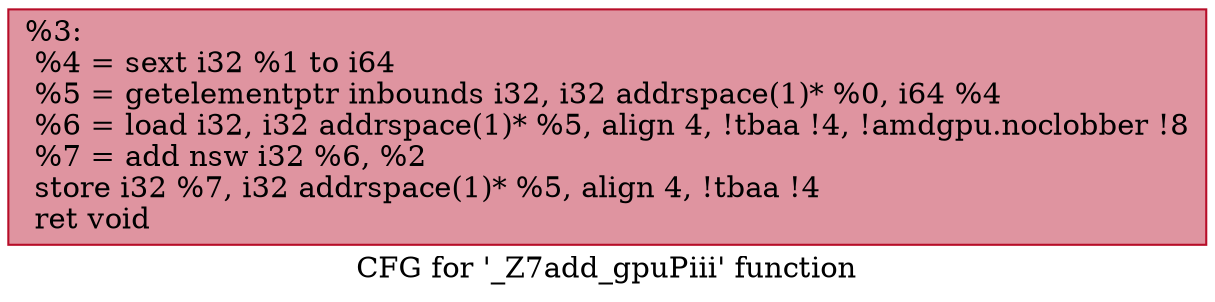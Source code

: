 digraph "CFG for '_Z7add_gpuPiii' function" {
	label="CFG for '_Z7add_gpuPiii' function";

	Node0x46a5a50 [shape=record,color="#b70d28ff", style=filled, fillcolor="#b70d2870",label="{%3:\l  %4 = sext i32 %1 to i64\l  %5 = getelementptr inbounds i32, i32 addrspace(1)* %0, i64 %4\l  %6 = load i32, i32 addrspace(1)* %5, align 4, !tbaa !4, !amdgpu.noclobber !8\l  %7 = add nsw i32 %6, %2\l  store i32 %7, i32 addrspace(1)* %5, align 4, !tbaa !4\l  ret void\l}"];
}
